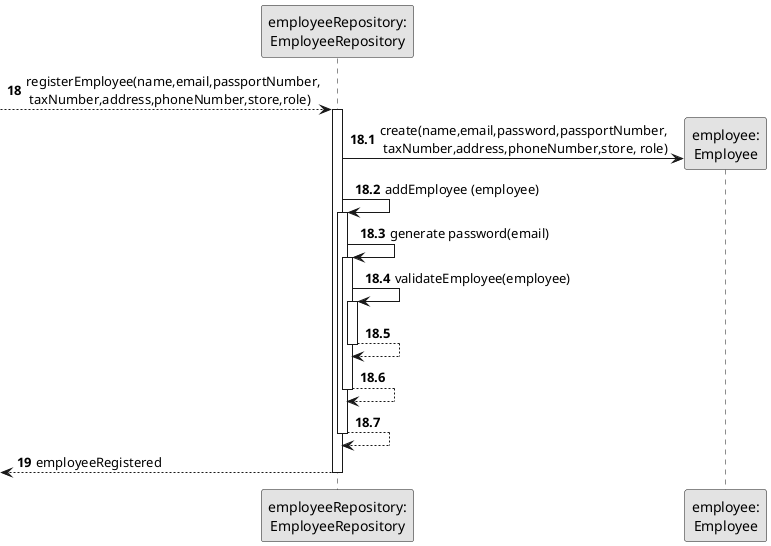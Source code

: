 @startuml
skinparam monochrome true
skinparam packageStyle rectangle
skinparam shadowing false

autonumber 18

'hide footbox
participant "employeeRepository:\nEmployeeRepository" as EMPR
participant "employee:\nEmployee" as EMPL


     --> EMPR: registerEmployee(name,email,passportNumber,\n taxNumber,address,phoneNumber,store,role)

    activate EMPR


    autonumber 18.1

                    EMPR -> EMPL**: create(name,email,password,passportNumber,\n taxNumber,address,phoneNumber,store, role)
                    EMPR -> EMPR: addEmployee (employee)

                    activate EMPR
                            EMPR -> EMPR: generate password(email)

                            activate EMPR
                            EMPR -> EMPR: validateEmployee(employee)
                            activate EMPR
                                EMPR --> EMPR
                            deactivate EMPR
                            EMPR --> EMPR
                        deactivate EMPR
                        EMPR --> EMPR
                    deactivate EMPR

    autonumber 19

      <-- EMPR:  employeeRegistered
     deactivate EMPR


@enduml